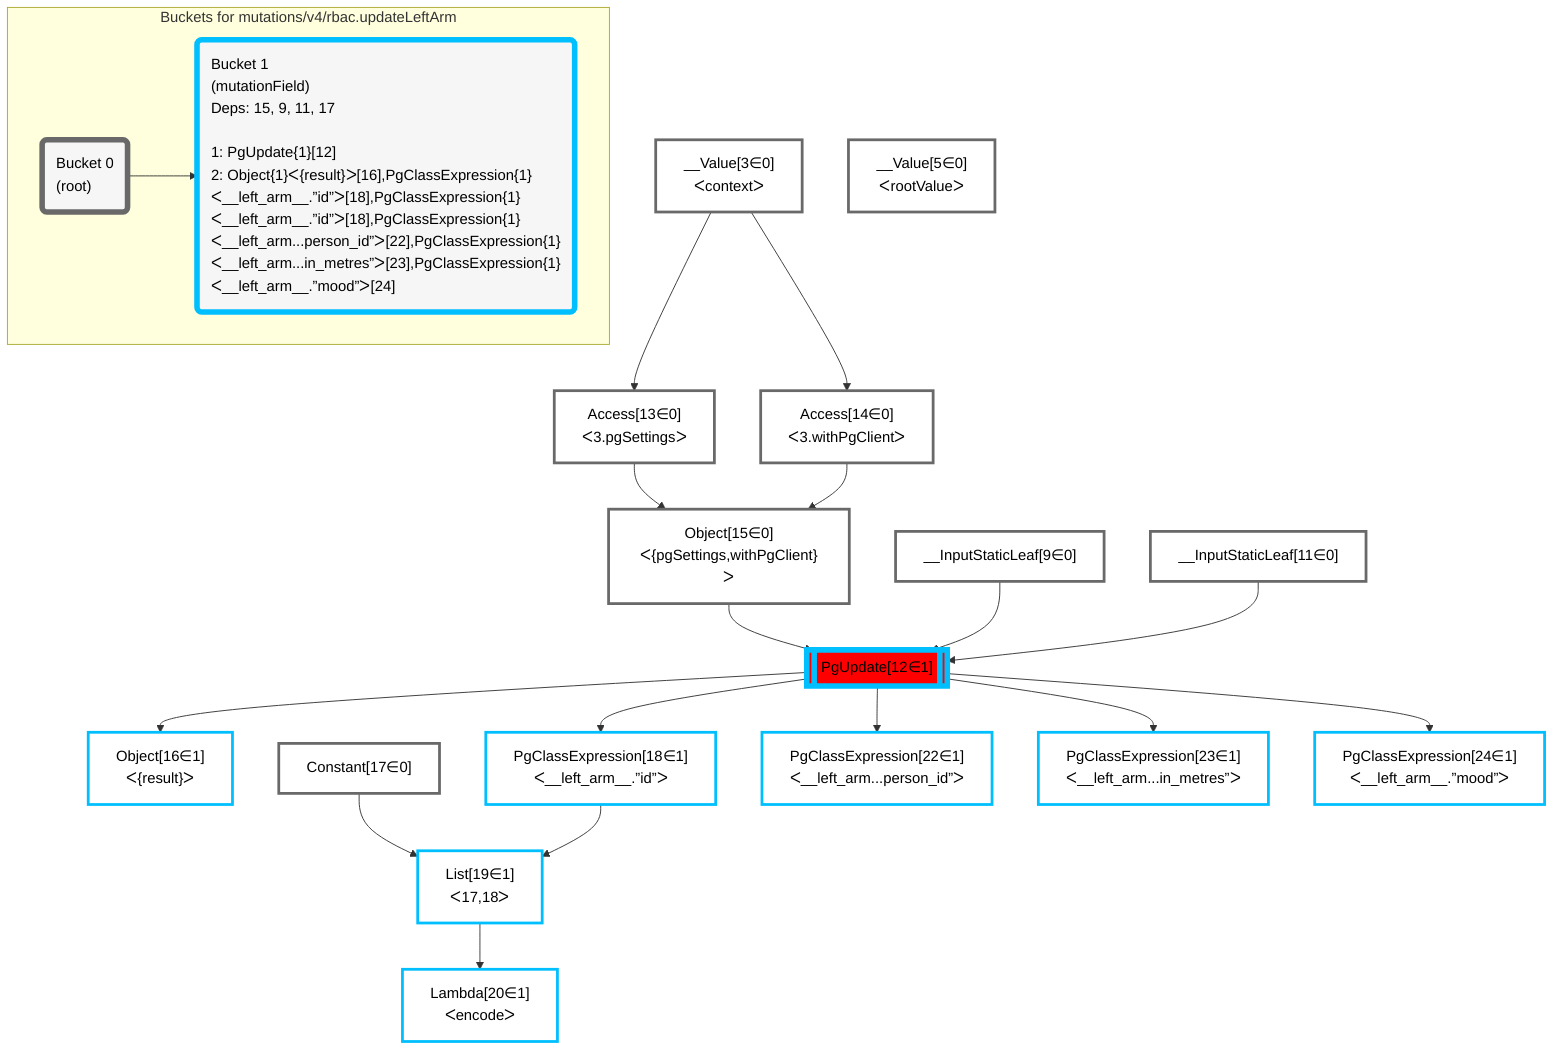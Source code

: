 graph TD
    classDef path fill:#eee,stroke:#000,color:#000
    classDef plan fill:#fff,stroke-width:3px,color:#000
    classDef itemplan fill:#fff,stroke-width:6px,color:#000
    classDef sideeffectplan fill:#f00,stroke-width:6px,color:#000
    classDef bucket fill:#f6f6f6,color:#000,stroke-width:6px,text-align:left


    %% define steps
    __Value3["__Value[3∈0]<br />ᐸcontextᐳ"]:::plan
    __Value5["__Value[5∈0]<br />ᐸrootValueᐳ"]:::plan
    __InputStaticLeaf9["__InputStaticLeaf[9∈0]"]:::plan
    __InputStaticLeaf11["__InputStaticLeaf[11∈0]"]:::plan
    Access13["Access[13∈0]<br />ᐸ3.pgSettingsᐳ"]:::plan
    Access14["Access[14∈0]<br />ᐸ3.withPgClientᐳ"]:::plan
    Object15["Object[15∈0]<br />ᐸ{pgSettings,withPgClient}ᐳ"]:::plan
    PgUpdate12[["PgUpdate[12∈1]"]]:::sideeffectplan
    Object16["Object[16∈1]<br />ᐸ{result}ᐳ"]:::plan
    Constant17["Constant[17∈0]"]:::plan
    PgClassExpression18["PgClassExpression[18∈1]<br />ᐸ__left_arm__.”id”ᐳ"]:::plan
    List19["List[19∈1]<br />ᐸ17,18ᐳ"]:::plan
    Lambda20["Lambda[20∈1]<br />ᐸencodeᐳ"]:::plan
    PgClassExpression22["PgClassExpression[22∈1]<br />ᐸ__left_arm...person_id”ᐳ"]:::plan
    PgClassExpression23["PgClassExpression[23∈1]<br />ᐸ__left_arm...in_metres”ᐳ"]:::plan
    PgClassExpression24["PgClassExpression[24∈1]<br />ᐸ__left_arm__.”mood”ᐳ"]:::plan

    %% plan dependencies
    __Value3 --> Access13
    __Value3 --> Access14
    Access13 & Access14 --> Object15
    Object15 & __InputStaticLeaf9 & __InputStaticLeaf11 --> PgUpdate12
    PgUpdate12 --> Object16
    PgUpdate12 --> PgClassExpression18
    Constant17 & PgClassExpression18 --> List19
    List19 --> Lambda20
    PgUpdate12 --> PgClassExpression22
    PgUpdate12 --> PgClassExpression23
    PgUpdate12 --> PgClassExpression24

    subgraph "Buckets for mutations/v4/rbac.updateLeftArm"
    Bucket0("Bucket 0<br />(root)"):::bucket
    classDef bucket0 stroke:#696969
    class Bucket0,__Value3,__Value5,__InputStaticLeaf9,__InputStaticLeaf11,Access13,Access14,Object15,Constant17 bucket0
    Bucket1("Bucket 1<br />(mutationField)<br />Deps: 15, 9, 11, 17<br /><br />1: PgUpdate{1}[12]<br />2: Object{1}ᐸ{result}ᐳ[16],PgClassExpression{1}ᐸ__left_arm__.”id”ᐳ[18],PgClassExpression{1}ᐸ__left_arm__.”id”ᐳ[18],PgClassExpression{1}ᐸ__left_arm...person_id”ᐳ[22],PgClassExpression{1}ᐸ__left_arm...in_metres”ᐳ[23],PgClassExpression{1}ᐸ__left_arm__.”mood”ᐳ[24]"):::bucket
    classDef bucket1 stroke:#00bfff
    class Bucket1,PgUpdate12,Object16,PgClassExpression18,List19,Lambda20,PgClassExpression22,PgClassExpression23,PgClassExpression24 bucket1
    Bucket0 --> Bucket1
    end
